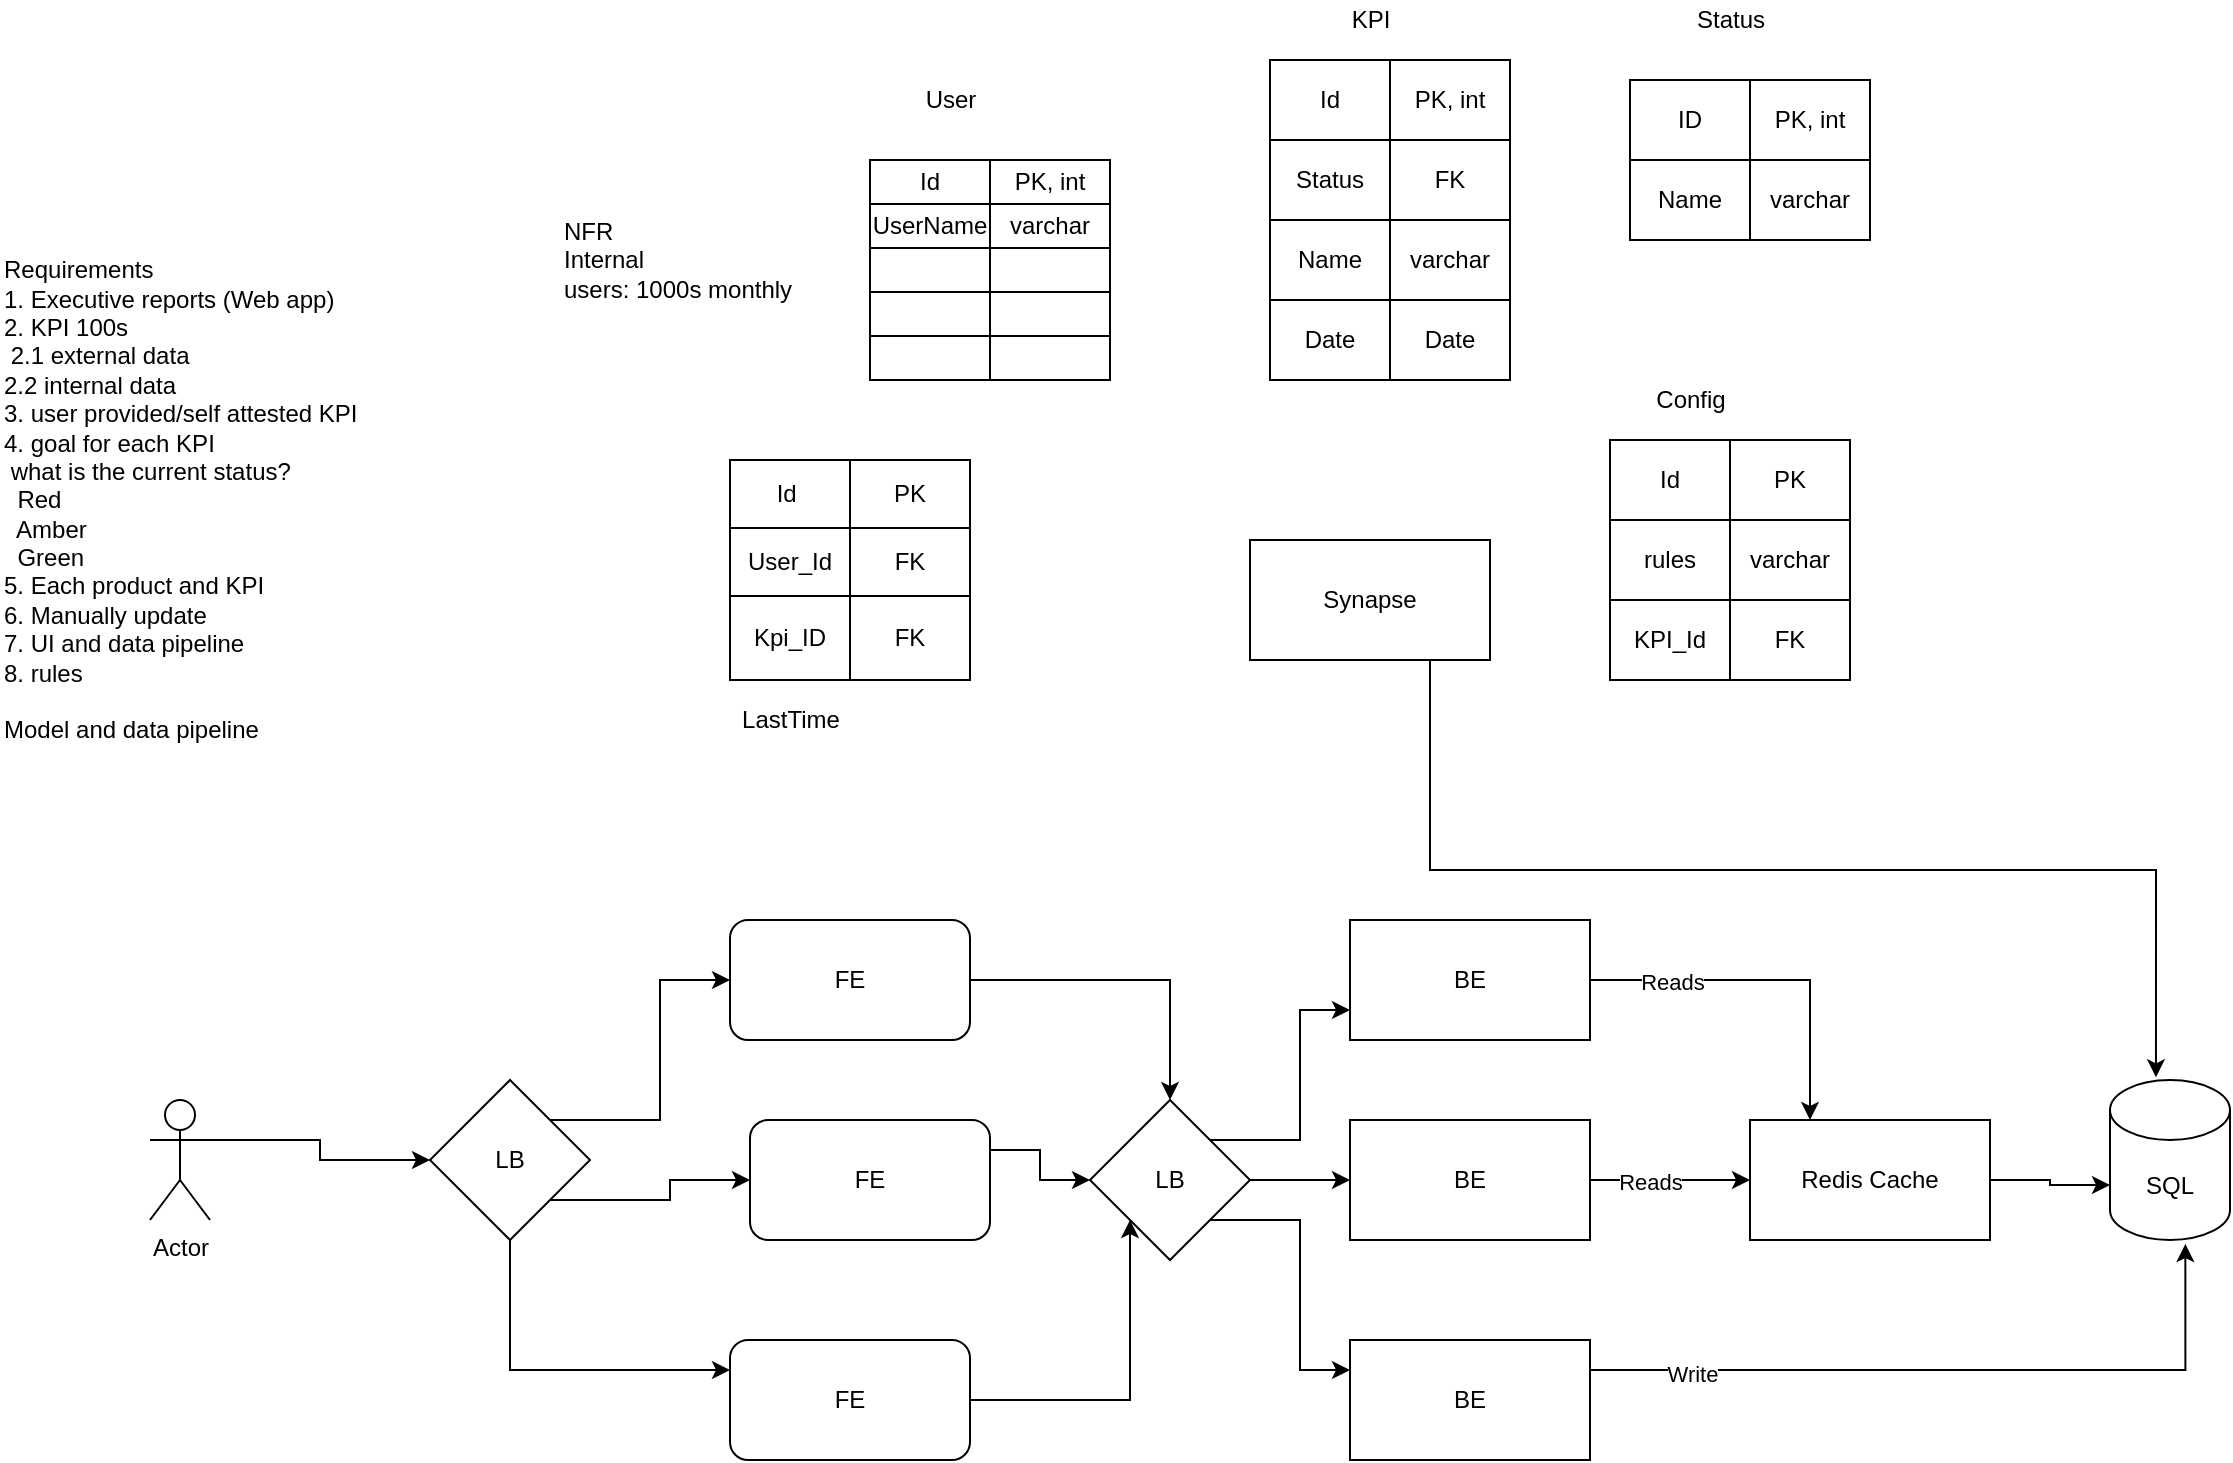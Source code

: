 <mxfile version="19.0.3" type="github">
  <diagram id="vBtYYZIa28P1xDHuWVHp" name="Page-1">
    <mxGraphModel dx="2356" dy="2033" grid="1" gridSize="10" guides="1" tooltips="1" connect="1" arrows="1" fold="1" page="1" pageScale="1" pageWidth="850" pageHeight="1100" math="0" shadow="0">
      <root>
        <mxCell id="0" />
        <mxCell id="1" parent="0" />
        <mxCell id="WFpFUzYBHLGj1T-ACH86-1" value="Requirements&lt;br&gt;1. Executive reports (Web app)&lt;br&gt;2. KPI 100s&lt;br&gt;&lt;span style=&quot;white-space: pre;&quot;&gt;	&lt;/span&gt;2.1 external data&lt;br&gt;2.2 internal data&lt;br&gt;3. user provided/self attested KPI&lt;br&gt;4. goal for each KPI&lt;br&gt;&lt;span style=&quot;white-space: pre;&quot;&gt;	&lt;/span&gt;what is the current status?&lt;br&gt;&lt;span style=&quot;white-space: pre;&quot;&gt;	&lt;/span&gt;&lt;span style=&quot;white-space: pre;&quot;&gt;	&lt;/span&gt;Red&lt;br&gt;&lt;span style=&quot;white-space: pre;&quot;&gt;	&lt;/span&gt;&lt;span style=&quot;white-space: pre;&quot;&gt;	&lt;/span&gt;Amber&lt;br&gt;&lt;span style=&quot;white-space: pre;&quot;&gt;	&lt;/span&gt;&lt;span style=&quot;white-space: pre;&quot;&gt;	&lt;/span&gt;Green&lt;br&gt;5. Each product and KPI&lt;br&gt;6. Manually update&lt;br&gt;7. UI and data pipeline&lt;br&gt;8. rules&lt;br&gt;&lt;br&gt;Model and data pipeline" style="text;html=1;align=left;verticalAlign=middle;resizable=0;points=[];autosize=1;strokeColor=none;fillColor=none;" vertex="1" parent="1">
          <mxGeometry x="-35" y="-80" width="190" height="240" as="geometry" />
        </mxCell>
        <mxCell id="WFpFUzYBHLGj1T-ACH86-30" style="edgeStyle=orthogonalEdgeStyle;rounded=0;orthogonalLoop=1;jettySize=auto;html=1;exitX=1;exitY=0.333;exitDx=0;exitDy=0;exitPerimeter=0;" edge="1" parent="1" source="WFpFUzYBHLGj1T-ACH86-2" target="WFpFUzYBHLGj1T-ACH86-5">
          <mxGeometry relative="1" as="geometry" />
        </mxCell>
        <mxCell id="WFpFUzYBHLGj1T-ACH86-2" value="Actor" style="shape=umlActor;verticalLabelPosition=bottom;verticalAlign=top;html=1;outlineConnect=0;" vertex="1" parent="1">
          <mxGeometry x="40" y="340" width="30" height="60" as="geometry" />
        </mxCell>
        <mxCell id="WFpFUzYBHLGj1T-ACH86-4" value="NFR&lt;br&gt;Internal&lt;br&gt;users: 1000s monthly" style="text;html=1;align=left;verticalAlign=middle;resizable=0;points=[];autosize=1;strokeColor=none;fillColor=none;" vertex="1" parent="1">
          <mxGeometry x="245" y="-105" width="130" height="50" as="geometry" />
        </mxCell>
        <mxCell id="WFpFUzYBHLGj1T-ACH86-9" style="edgeStyle=orthogonalEdgeStyle;rounded=0;orthogonalLoop=1;jettySize=auto;html=1;exitX=1;exitY=0;exitDx=0;exitDy=0;entryX=0;entryY=0.5;entryDx=0;entryDy=0;" edge="1" parent="1" source="WFpFUzYBHLGj1T-ACH86-5" target="WFpFUzYBHLGj1T-ACH86-6">
          <mxGeometry relative="1" as="geometry" />
        </mxCell>
        <mxCell id="WFpFUzYBHLGj1T-ACH86-10" style="edgeStyle=orthogonalEdgeStyle;rounded=0;orthogonalLoop=1;jettySize=auto;html=1;exitX=1;exitY=1;exitDx=0;exitDy=0;" edge="1" parent="1" source="WFpFUzYBHLGj1T-ACH86-5" target="WFpFUzYBHLGj1T-ACH86-7">
          <mxGeometry relative="1" as="geometry" />
        </mxCell>
        <mxCell id="WFpFUzYBHLGj1T-ACH86-11" style="edgeStyle=orthogonalEdgeStyle;rounded=0;orthogonalLoop=1;jettySize=auto;html=1;exitX=0.5;exitY=1;exitDx=0;exitDy=0;entryX=0;entryY=0.25;entryDx=0;entryDy=0;" edge="1" parent="1" source="WFpFUzYBHLGj1T-ACH86-5" target="WFpFUzYBHLGj1T-ACH86-8">
          <mxGeometry relative="1" as="geometry" />
        </mxCell>
        <mxCell id="WFpFUzYBHLGj1T-ACH86-5" value="LB" style="rhombus;whiteSpace=wrap;html=1;" vertex="1" parent="1">
          <mxGeometry x="180" y="330" width="80" height="80" as="geometry" />
        </mxCell>
        <mxCell id="WFpFUzYBHLGj1T-ACH86-21" style="edgeStyle=orthogonalEdgeStyle;rounded=0;orthogonalLoop=1;jettySize=auto;html=1;exitX=1;exitY=0.5;exitDx=0;exitDy=0;" edge="1" parent="1" source="WFpFUzYBHLGj1T-ACH86-6" target="WFpFUzYBHLGj1T-ACH86-13">
          <mxGeometry relative="1" as="geometry" />
        </mxCell>
        <mxCell id="WFpFUzYBHLGj1T-ACH86-6" value="FE" style="rounded=1;whiteSpace=wrap;html=1;" vertex="1" parent="1">
          <mxGeometry x="330" y="250" width="120" height="60" as="geometry" />
        </mxCell>
        <mxCell id="WFpFUzYBHLGj1T-ACH86-18" style="edgeStyle=orthogonalEdgeStyle;rounded=0;orthogonalLoop=1;jettySize=auto;html=1;exitX=1;exitY=0.25;exitDx=0;exitDy=0;" edge="1" parent="1" source="WFpFUzYBHLGj1T-ACH86-7" target="WFpFUzYBHLGj1T-ACH86-13">
          <mxGeometry relative="1" as="geometry" />
        </mxCell>
        <mxCell id="WFpFUzYBHLGj1T-ACH86-7" value="FE" style="rounded=1;whiteSpace=wrap;html=1;" vertex="1" parent="1">
          <mxGeometry x="340" y="350" width="120" height="60" as="geometry" />
        </mxCell>
        <mxCell id="WFpFUzYBHLGj1T-ACH86-20" style="edgeStyle=orthogonalEdgeStyle;rounded=0;orthogonalLoop=1;jettySize=auto;html=1;exitX=1;exitY=0.5;exitDx=0;exitDy=0;entryX=0;entryY=1;entryDx=0;entryDy=0;" edge="1" parent="1" source="WFpFUzYBHLGj1T-ACH86-8" target="WFpFUzYBHLGj1T-ACH86-13">
          <mxGeometry relative="1" as="geometry" />
        </mxCell>
        <mxCell id="WFpFUzYBHLGj1T-ACH86-8" value="FE" style="rounded=1;whiteSpace=wrap;html=1;" vertex="1" parent="1">
          <mxGeometry x="330" y="460" width="120" height="60" as="geometry" />
        </mxCell>
        <mxCell id="WFpFUzYBHLGj1T-ACH86-12" value="SQL" style="shape=cylinder3;whiteSpace=wrap;html=1;boundedLbl=1;backgroundOutline=1;size=15;" vertex="1" parent="1">
          <mxGeometry x="1020" y="330" width="60" height="80" as="geometry" />
        </mxCell>
        <mxCell id="WFpFUzYBHLGj1T-ACH86-27" style="edgeStyle=orthogonalEdgeStyle;rounded=0;orthogonalLoop=1;jettySize=auto;html=1;exitX=1;exitY=0.5;exitDx=0;exitDy=0;entryX=0;entryY=0.5;entryDx=0;entryDy=0;" edge="1" parent="1" source="WFpFUzYBHLGj1T-ACH86-13" target="WFpFUzYBHLGj1T-ACH86-15">
          <mxGeometry relative="1" as="geometry" />
        </mxCell>
        <mxCell id="WFpFUzYBHLGj1T-ACH86-36" style="edgeStyle=orthogonalEdgeStyle;rounded=0;orthogonalLoop=1;jettySize=auto;html=1;exitX=1;exitY=0;exitDx=0;exitDy=0;entryX=0;entryY=0.75;entryDx=0;entryDy=0;" edge="1" parent="1" source="WFpFUzYBHLGj1T-ACH86-13" target="WFpFUzYBHLGj1T-ACH86-14">
          <mxGeometry relative="1" as="geometry" />
        </mxCell>
        <mxCell id="WFpFUzYBHLGj1T-ACH86-37" style="edgeStyle=orthogonalEdgeStyle;rounded=0;orthogonalLoop=1;jettySize=auto;html=1;exitX=1;exitY=1;exitDx=0;exitDy=0;entryX=0;entryY=0.25;entryDx=0;entryDy=0;" edge="1" parent="1" source="WFpFUzYBHLGj1T-ACH86-13" target="WFpFUzYBHLGj1T-ACH86-16">
          <mxGeometry relative="1" as="geometry" />
        </mxCell>
        <mxCell id="WFpFUzYBHLGj1T-ACH86-13" value="LB" style="rhombus;whiteSpace=wrap;html=1;" vertex="1" parent="1">
          <mxGeometry x="510" y="340" width="80" height="80" as="geometry" />
        </mxCell>
        <mxCell id="WFpFUzYBHLGj1T-ACH86-22" style="edgeStyle=orthogonalEdgeStyle;rounded=0;orthogonalLoop=1;jettySize=auto;html=1;exitX=1;exitY=0.5;exitDx=0;exitDy=0;entryX=0.25;entryY=0;entryDx=0;entryDy=0;" edge="1" parent="1" source="WFpFUzYBHLGj1T-ACH86-14" target="WFpFUzYBHLGj1T-ACH86-17">
          <mxGeometry relative="1" as="geometry" />
        </mxCell>
        <mxCell id="WFpFUzYBHLGj1T-ACH86-31" value="Reads" style="edgeLabel;html=1;align=center;verticalAlign=middle;resizable=0;points=[];" vertex="1" connectable="0" parent="WFpFUzYBHLGj1T-ACH86-22">
          <mxGeometry x="-0.552" y="-1" relative="1" as="geometry">
            <mxPoint as="offset" />
          </mxGeometry>
        </mxCell>
        <mxCell id="WFpFUzYBHLGj1T-ACH86-14" value="BE" style="rounded=0;whiteSpace=wrap;html=1;" vertex="1" parent="1">
          <mxGeometry x="640" y="250" width="120" height="60" as="geometry" />
        </mxCell>
        <mxCell id="WFpFUzYBHLGj1T-ACH86-23" style="edgeStyle=orthogonalEdgeStyle;rounded=0;orthogonalLoop=1;jettySize=auto;html=1;exitX=1;exitY=0.5;exitDx=0;exitDy=0;entryX=0;entryY=0.5;entryDx=0;entryDy=0;" edge="1" parent="1" source="WFpFUzYBHLGj1T-ACH86-15" target="WFpFUzYBHLGj1T-ACH86-17">
          <mxGeometry relative="1" as="geometry" />
        </mxCell>
        <mxCell id="WFpFUzYBHLGj1T-ACH86-35" value="Reads" style="edgeLabel;html=1;align=center;verticalAlign=middle;resizable=0;points=[];" vertex="1" connectable="0" parent="WFpFUzYBHLGj1T-ACH86-23">
          <mxGeometry x="-0.267" y="-1" relative="1" as="geometry">
            <mxPoint as="offset" />
          </mxGeometry>
        </mxCell>
        <mxCell id="WFpFUzYBHLGj1T-ACH86-15" value="BE" style="rounded=0;whiteSpace=wrap;html=1;" vertex="1" parent="1">
          <mxGeometry x="640" y="350" width="120" height="60" as="geometry" />
        </mxCell>
        <mxCell id="WFpFUzYBHLGj1T-ACH86-32" style="edgeStyle=orthogonalEdgeStyle;rounded=0;orthogonalLoop=1;jettySize=auto;html=1;exitX=1;exitY=0.25;exitDx=0;exitDy=0;entryX=0.628;entryY=1.025;entryDx=0;entryDy=0;entryPerimeter=0;" edge="1" parent="1" source="WFpFUzYBHLGj1T-ACH86-16" target="WFpFUzYBHLGj1T-ACH86-12">
          <mxGeometry relative="1" as="geometry" />
        </mxCell>
        <mxCell id="WFpFUzYBHLGj1T-ACH86-34" value="Write" style="edgeLabel;html=1;align=center;verticalAlign=middle;resizable=0;points=[];" vertex="1" connectable="0" parent="WFpFUzYBHLGj1T-ACH86-32">
          <mxGeometry x="-0.721" y="-2" relative="1" as="geometry">
            <mxPoint as="offset" />
          </mxGeometry>
        </mxCell>
        <mxCell id="WFpFUzYBHLGj1T-ACH86-16" value="BE" style="rounded=0;whiteSpace=wrap;html=1;" vertex="1" parent="1">
          <mxGeometry x="640" y="460" width="120" height="60" as="geometry" />
        </mxCell>
        <mxCell id="WFpFUzYBHLGj1T-ACH86-33" style="edgeStyle=orthogonalEdgeStyle;rounded=0;orthogonalLoop=1;jettySize=auto;html=1;exitX=1;exitY=0.5;exitDx=0;exitDy=0;entryX=0;entryY=0;entryDx=0;entryDy=52.5;entryPerimeter=0;" edge="1" parent="1" source="WFpFUzYBHLGj1T-ACH86-17" target="WFpFUzYBHLGj1T-ACH86-12">
          <mxGeometry relative="1" as="geometry" />
        </mxCell>
        <mxCell id="WFpFUzYBHLGj1T-ACH86-17" value="Redis Cache" style="rounded=0;whiteSpace=wrap;html=1;" vertex="1" parent="1">
          <mxGeometry x="840" y="350" width="120" height="60" as="geometry" />
        </mxCell>
        <mxCell id="WFpFUzYBHLGj1T-ACH86-29" style="edgeStyle=orthogonalEdgeStyle;rounded=0;orthogonalLoop=1;jettySize=auto;html=1;exitX=0.75;exitY=1;exitDx=0;exitDy=0;entryX=0.383;entryY=-0.017;entryDx=0;entryDy=0;entryPerimeter=0;" edge="1" parent="1" source="WFpFUzYBHLGj1T-ACH86-28" target="WFpFUzYBHLGj1T-ACH86-12">
          <mxGeometry relative="1" as="geometry" />
        </mxCell>
        <mxCell id="WFpFUzYBHLGj1T-ACH86-28" value="Synapse" style="rounded=0;whiteSpace=wrap;html=1;" vertex="1" parent="1">
          <mxGeometry x="590" y="60" width="120" height="60" as="geometry" />
        </mxCell>
        <mxCell id="WFpFUzYBHLGj1T-ACH86-39" value="" style="shape=table;startSize=0;container=1;collapsible=0;childLayout=tableLayout;" vertex="1" parent="1">
          <mxGeometry x="400" y="-130" width="120" height="110" as="geometry" />
        </mxCell>
        <mxCell id="WFpFUzYBHLGj1T-ACH86-40" value="" style="shape=tableRow;horizontal=0;startSize=0;swimlaneHead=0;swimlaneBody=0;top=0;left=0;bottom=0;right=0;collapsible=0;dropTarget=0;fillColor=none;points=[[0,0.5],[1,0.5]];portConstraint=eastwest;" vertex="1" parent="WFpFUzYBHLGj1T-ACH86-39">
          <mxGeometry width="120" height="22" as="geometry" />
        </mxCell>
        <mxCell id="WFpFUzYBHLGj1T-ACH86-41" value="Id" style="shape=partialRectangle;html=1;whiteSpace=wrap;connectable=0;overflow=hidden;fillColor=none;top=0;left=0;bottom=0;right=0;pointerEvents=1;" vertex="1" parent="WFpFUzYBHLGj1T-ACH86-40">
          <mxGeometry width="60" height="22" as="geometry">
            <mxRectangle width="60" height="22" as="alternateBounds" />
          </mxGeometry>
        </mxCell>
        <mxCell id="WFpFUzYBHLGj1T-ACH86-42" value="PK, int" style="shape=partialRectangle;html=1;whiteSpace=wrap;connectable=0;overflow=hidden;fillColor=none;top=0;left=0;bottom=0;right=0;pointerEvents=1;" vertex="1" parent="WFpFUzYBHLGj1T-ACH86-40">
          <mxGeometry x="60" width="60" height="22" as="geometry">
            <mxRectangle width="60" height="22" as="alternateBounds" />
          </mxGeometry>
        </mxCell>
        <mxCell id="WFpFUzYBHLGj1T-ACH86-43" value="" style="shape=tableRow;horizontal=0;startSize=0;swimlaneHead=0;swimlaneBody=0;top=0;left=0;bottom=0;right=0;collapsible=0;dropTarget=0;fillColor=none;points=[[0,0.5],[1,0.5]];portConstraint=eastwest;" vertex="1" parent="WFpFUzYBHLGj1T-ACH86-39">
          <mxGeometry y="22" width="120" height="22" as="geometry" />
        </mxCell>
        <mxCell id="WFpFUzYBHLGj1T-ACH86-44" value="UserName" style="shape=partialRectangle;html=1;whiteSpace=wrap;connectable=0;overflow=hidden;fillColor=none;top=0;left=0;bottom=0;right=0;pointerEvents=1;" vertex="1" parent="WFpFUzYBHLGj1T-ACH86-43">
          <mxGeometry width="60" height="22" as="geometry">
            <mxRectangle width="60" height="22" as="alternateBounds" />
          </mxGeometry>
        </mxCell>
        <mxCell id="WFpFUzYBHLGj1T-ACH86-45" value="varchar" style="shape=partialRectangle;html=1;whiteSpace=wrap;connectable=0;overflow=hidden;fillColor=none;top=0;left=0;bottom=0;right=0;pointerEvents=1;" vertex="1" parent="WFpFUzYBHLGj1T-ACH86-43">
          <mxGeometry x="60" width="60" height="22" as="geometry">
            <mxRectangle width="60" height="22" as="alternateBounds" />
          </mxGeometry>
        </mxCell>
        <mxCell id="WFpFUzYBHLGj1T-ACH86-46" value="" style="shape=tableRow;horizontal=0;startSize=0;swimlaneHead=0;swimlaneBody=0;top=0;left=0;bottom=0;right=0;collapsible=0;dropTarget=0;fillColor=none;points=[[0,0.5],[1,0.5]];portConstraint=eastwest;" vertex="1" parent="WFpFUzYBHLGj1T-ACH86-39">
          <mxGeometry y="44" width="120" height="22" as="geometry" />
        </mxCell>
        <mxCell id="WFpFUzYBHLGj1T-ACH86-47" value="" style="shape=partialRectangle;html=1;whiteSpace=wrap;connectable=0;overflow=hidden;fillColor=none;top=0;left=0;bottom=0;right=0;pointerEvents=1;" vertex="1" parent="WFpFUzYBHLGj1T-ACH86-46">
          <mxGeometry width="60" height="22" as="geometry">
            <mxRectangle width="60" height="22" as="alternateBounds" />
          </mxGeometry>
        </mxCell>
        <mxCell id="WFpFUzYBHLGj1T-ACH86-48" value="" style="shape=partialRectangle;html=1;whiteSpace=wrap;connectable=0;overflow=hidden;fillColor=none;top=0;left=0;bottom=0;right=0;pointerEvents=1;" vertex="1" parent="WFpFUzYBHLGj1T-ACH86-46">
          <mxGeometry x="60" width="60" height="22" as="geometry">
            <mxRectangle width="60" height="22" as="alternateBounds" />
          </mxGeometry>
        </mxCell>
        <mxCell id="WFpFUzYBHLGj1T-ACH86-49" value="" style="shape=tableRow;horizontal=0;startSize=0;swimlaneHead=0;swimlaneBody=0;top=0;left=0;bottom=0;right=0;collapsible=0;dropTarget=0;fillColor=none;points=[[0,0.5],[1,0.5]];portConstraint=eastwest;" vertex="1" parent="WFpFUzYBHLGj1T-ACH86-39">
          <mxGeometry y="66" width="120" height="22" as="geometry" />
        </mxCell>
        <mxCell id="WFpFUzYBHLGj1T-ACH86-50" value="" style="shape=partialRectangle;html=1;whiteSpace=wrap;connectable=0;overflow=hidden;fillColor=none;top=0;left=0;bottom=0;right=0;pointerEvents=1;" vertex="1" parent="WFpFUzYBHLGj1T-ACH86-49">
          <mxGeometry width="60" height="22" as="geometry">
            <mxRectangle width="60" height="22" as="alternateBounds" />
          </mxGeometry>
        </mxCell>
        <mxCell id="WFpFUzYBHLGj1T-ACH86-51" value="" style="shape=partialRectangle;html=1;whiteSpace=wrap;connectable=0;overflow=hidden;fillColor=none;top=0;left=0;bottom=0;right=0;pointerEvents=1;" vertex="1" parent="WFpFUzYBHLGj1T-ACH86-49">
          <mxGeometry x="60" width="60" height="22" as="geometry">
            <mxRectangle width="60" height="22" as="alternateBounds" />
          </mxGeometry>
        </mxCell>
        <mxCell id="WFpFUzYBHLGj1T-ACH86-52" value="" style="shape=tableRow;horizontal=0;startSize=0;swimlaneHead=0;swimlaneBody=0;top=0;left=0;bottom=0;right=0;collapsible=0;dropTarget=0;fillColor=none;points=[[0,0.5],[1,0.5]];portConstraint=eastwest;" vertex="1" parent="WFpFUzYBHLGj1T-ACH86-39">
          <mxGeometry y="88" width="120" height="22" as="geometry" />
        </mxCell>
        <mxCell id="WFpFUzYBHLGj1T-ACH86-53" value="" style="shape=partialRectangle;html=1;whiteSpace=wrap;connectable=0;overflow=hidden;fillColor=none;top=0;left=0;bottom=0;right=0;pointerEvents=1;" vertex="1" parent="WFpFUzYBHLGj1T-ACH86-52">
          <mxGeometry width="60" height="22" as="geometry">
            <mxRectangle width="60" height="22" as="alternateBounds" />
          </mxGeometry>
        </mxCell>
        <mxCell id="WFpFUzYBHLGj1T-ACH86-54" value="" style="shape=partialRectangle;html=1;whiteSpace=wrap;connectable=0;overflow=hidden;fillColor=none;top=0;left=0;bottom=0;right=0;pointerEvents=1;" vertex="1" parent="WFpFUzYBHLGj1T-ACH86-52">
          <mxGeometry x="60" width="60" height="22" as="geometry">
            <mxRectangle width="60" height="22" as="alternateBounds" />
          </mxGeometry>
        </mxCell>
        <mxCell id="WFpFUzYBHLGj1T-ACH86-55" value="User" style="text;html=1;align=center;verticalAlign=middle;resizable=0;points=[];autosize=1;strokeColor=none;fillColor=none;" vertex="1" parent="1">
          <mxGeometry x="420" y="-170" width="40" height="20" as="geometry" />
        </mxCell>
        <mxCell id="WFpFUzYBHLGj1T-ACH86-56" value="" style="shape=table;startSize=0;container=1;collapsible=0;childLayout=tableLayout;" vertex="1" parent="1">
          <mxGeometry x="600" y="-180" width="120" height="160" as="geometry" />
        </mxCell>
        <mxCell id="WFpFUzYBHLGj1T-ACH86-57" value="" style="shape=tableRow;horizontal=0;startSize=0;swimlaneHead=0;swimlaneBody=0;top=0;left=0;bottom=0;right=0;collapsible=0;dropTarget=0;fillColor=none;points=[[0,0.5],[1,0.5]];portConstraint=eastwest;" vertex="1" parent="WFpFUzYBHLGj1T-ACH86-56">
          <mxGeometry width="120" height="40" as="geometry" />
        </mxCell>
        <mxCell id="WFpFUzYBHLGj1T-ACH86-58" value="Id" style="shape=partialRectangle;html=1;whiteSpace=wrap;connectable=0;overflow=hidden;fillColor=none;top=0;left=0;bottom=0;right=0;pointerEvents=1;" vertex="1" parent="WFpFUzYBHLGj1T-ACH86-57">
          <mxGeometry width="60" height="40" as="geometry">
            <mxRectangle width="60" height="40" as="alternateBounds" />
          </mxGeometry>
        </mxCell>
        <mxCell id="WFpFUzYBHLGj1T-ACH86-59" value="PK, int" style="shape=partialRectangle;html=1;whiteSpace=wrap;connectable=0;overflow=hidden;fillColor=none;top=0;left=0;bottom=0;right=0;pointerEvents=1;" vertex="1" parent="WFpFUzYBHLGj1T-ACH86-57">
          <mxGeometry x="60" width="60" height="40" as="geometry">
            <mxRectangle width="60" height="40" as="alternateBounds" />
          </mxGeometry>
        </mxCell>
        <mxCell id="WFpFUzYBHLGj1T-ACH86-60" value="" style="shape=tableRow;horizontal=0;startSize=0;swimlaneHead=0;swimlaneBody=0;top=0;left=0;bottom=0;right=0;collapsible=0;dropTarget=0;fillColor=none;points=[[0,0.5],[1,0.5]];portConstraint=eastwest;" vertex="1" parent="WFpFUzYBHLGj1T-ACH86-56">
          <mxGeometry y="40" width="120" height="40" as="geometry" />
        </mxCell>
        <mxCell id="WFpFUzYBHLGj1T-ACH86-61" value="Status" style="shape=partialRectangle;html=1;whiteSpace=wrap;connectable=0;overflow=hidden;fillColor=none;top=0;left=0;bottom=0;right=0;pointerEvents=1;" vertex="1" parent="WFpFUzYBHLGj1T-ACH86-60">
          <mxGeometry width="60" height="40" as="geometry">
            <mxRectangle width="60" height="40" as="alternateBounds" />
          </mxGeometry>
        </mxCell>
        <mxCell id="WFpFUzYBHLGj1T-ACH86-62" value="FK" style="shape=partialRectangle;html=1;whiteSpace=wrap;connectable=0;overflow=hidden;fillColor=none;top=0;left=0;bottom=0;right=0;pointerEvents=1;" vertex="1" parent="WFpFUzYBHLGj1T-ACH86-60">
          <mxGeometry x="60" width="60" height="40" as="geometry">
            <mxRectangle width="60" height="40" as="alternateBounds" />
          </mxGeometry>
        </mxCell>
        <mxCell id="WFpFUzYBHLGj1T-ACH86-63" value="" style="shape=tableRow;horizontal=0;startSize=0;swimlaneHead=0;swimlaneBody=0;top=0;left=0;bottom=0;right=0;collapsible=0;dropTarget=0;fillColor=none;points=[[0,0.5],[1,0.5]];portConstraint=eastwest;" vertex="1" parent="WFpFUzYBHLGj1T-ACH86-56">
          <mxGeometry y="80" width="120" height="40" as="geometry" />
        </mxCell>
        <mxCell id="WFpFUzYBHLGj1T-ACH86-64" value="Name" style="shape=partialRectangle;html=1;whiteSpace=wrap;connectable=0;overflow=hidden;fillColor=none;top=0;left=0;bottom=0;right=0;pointerEvents=1;" vertex="1" parent="WFpFUzYBHLGj1T-ACH86-63">
          <mxGeometry width="60" height="40" as="geometry">
            <mxRectangle width="60" height="40" as="alternateBounds" />
          </mxGeometry>
        </mxCell>
        <mxCell id="WFpFUzYBHLGj1T-ACH86-65" value="varchar" style="shape=partialRectangle;html=1;whiteSpace=wrap;connectable=0;overflow=hidden;fillColor=none;top=0;left=0;bottom=0;right=0;pointerEvents=1;" vertex="1" parent="WFpFUzYBHLGj1T-ACH86-63">
          <mxGeometry x="60" width="60" height="40" as="geometry">
            <mxRectangle width="60" height="40" as="alternateBounds" />
          </mxGeometry>
        </mxCell>
        <mxCell id="WFpFUzYBHLGj1T-ACH86-66" value="" style="shape=tableRow;horizontal=0;startSize=0;swimlaneHead=0;swimlaneBody=0;top=0;left=0;bottom=0;right=0;collapsible=0;dropTarget=0;fillColor=none;points=[[0,0.5],[1,0.5]];portConstraint=eastwest;" vertex="1" parent="WFpFUzYBHLGj1T-ACH86-56">
          <mxGeometry y="120" width="120" height="40" as="geometry" />
        </mxCell>
        <mxCell id="WFpFUzYBHLGj1T-ACH86-67" value="Date" style="shape=partialRectangle;html=1;whiteSpace=wrap;connectable=0;overflow=hidden;fillColor=none;top=0;left=0;bottom=0;right=0;pointerEvents=1;" vertex="1" parent="WFpFUzYBHLGj1T-ACH86-66">
          <mxGeometry width="60" height="40" as="geometry">
            <mxRectangle width="60" height="40" as="alternateBounds" />
          </mxGeometry>
        </mxCell>
        <mxCell id="WFpFUzYBHLGj1T-ACH86-68" value="Date" style="shape=partialRectangle;html=1;whiteSpace=wrap;connectable=0;overflow=hidden;fillColor=none;top=0;left=0;bottom=0;right=0;pointerEvents=1;" vertex="1" parent="WFpFUzYBHLGj1T-ACH86-66">
          <mxGeometry x="60" width="60" height="40" as="geometry">
            <mxRectangle width="60" height="40" as="alternateBounds" />
          </mxGeometry>
        </mxCell>
        <mxCell id="WFpFUzYBHLGj1T-ACH86-69" value="KPI" style="text;html=1;align=center;verticalAlign=middle;resizable=0;points=[];autosize=1;strokeColor=none;fillColor=none;" vertex="1" parent="1">
          <mxGeometry x="635" y="-210" width="30" height="20" as="geometry" />
        </mxCell>
        <mxCell id="WFpFUzYBHLGj1T-ACH86-70" value="" style="shape=table;startSize=0;container=1;collapsible=0;childLayout=tableLayout;" vertex="1" parent="1">
          <mxGeometry x="780" y="-170" width="120" height="80" as="geometry" />
        </mxCell>
        <mxCell id="WFpFUzYBHLGj1T-ACH86-71" value="" style="shape=tableRow;horizontal=0;startSize=0;swimlaneHead=0;swimlaneBody=0;top=0;left=0;bottom=0;right=0;collapsible=0;dropTarget=0;fillColor=none;points=[[0,0.5],[1,0.5]];portConstraint=eastwest;" vertex="1" parent="WFpFUzYBHLGj1T-ACH86-70">
          <mxGeometry width="120" height="40" as="geometry" />
        </mxCell>
        <mxCell id="WFpFUzYBHLGj1T-ACH86-72" value="ID" style="shape=partialRectangle;html=1;whiteSpace=wrap;connectable=0;overflow=hidden;fillColor=none;top=0;left=0;bottom=0;right=0;pointerEvents=1;" vertex="1" parent="WFpFUzYBHLGj1T-ACH86-71">
          <mxGeometry width="60" height="40" as="geometry">
            <mxRectangle width="60" height="40" as="alternateBounds" />
          </mxGeometry>
        </mxCell>
        <mxCell id="WFpFUzYBHLGj1T-ACH86-73" value="PK, int" style="shape=partialRectangle;html=1;whiteSpace=wrap;connectable=0;overflow=hidden;fillColor=none;top=0;left=0;bottom=0;right=0;pointerEvents=1;" vertex="1" parent="WFpFUzYBHLGj1T-ACH86-71">
          <mxGeometry x="60" width="60" height="40" as="geometry">
            <mxRectangle width="60" height="40" as="alternateBounds" />
          </mxGeometry>
        </mxCell>
        <mxCell id="WFpFUzYBHLGj1T-ACH86-74" value="" style="shape=tableRow;horizontal=0;startSize=0;swimlaneHead=0;swimlaneBody=0;top=0;left=0;bottom=0;right=0;collapsible=0;dropTarget=0;fillColor=none;points=[[0,0.5],[1,0.5]];portConstraint=eastwest;" vertex="1" parent="WFpFUzYBHLGj1T-ACH86-70">
          <mxGeometry y="40" width="120" height="40" as="geometry" />
        </mxCell>
        <mxCell id="WFpFUzYBHLGj1T-ACH86-75" value="Name" style="shape=partialRectangle;html=1;whiteSpace=wrap;connectable=0;overflow=hidden;fillColor=none;top=0;left=0;bottom=0;right=0;pointerEvents=1;" vertex="1" parent="WFpFUzYBHLGj1T-ACH86-74">
          <mxGeometry width="60" height="40" as="geometry">
            <mxRectangle width="60" height="40" as="alternateBounds" />
          </mxGeometry>
        </mxCell>
        <mxCell id="WFpFUzYBHLGj1T-ACH86-76" value="varchar" style="shape=partialRectangle;html=1;whiteSpace=wrap;connectable=0;overflow=hidden;fillColor=none;top=0;left=0;bottom=0;right=0;pointerEvents=1;" vertex="1" parent="WFpFUzYBHLGj1T-ACH86-74">
          <mxGeometry x="60" width="60" height="40" as="geometry">
            <mxRectangle width="60" height="40" as="alternateBounds" />
          </mxGeometry>
        </mxCell>
        <mxCell id="WFpFUzYBHLGj1T-ACH86-77" value="Status" style="text;html=1;align=center;verticalAlign=middle;resizable=0;points=[];autosize=1;strokeColor=none;fillColor=none;" vertex="1" parent="1">
          <mxGeometry x="805" y="-210" width="50" height="20" as="geometry" />
        </mxCell>
        <mxCell id="WFpFUzYBHLGj1T-ACH86-78" value="" style="shape=table;startSize=0;container=1;collapsible=0;childLayout=tableLayout;" vertex="1" parent="1">
          <mxGeometry x="330" y="20" width="120" height="110" as="geometry" />
        </mxCell>
        <mxCell id="WFpFUzYBHLGj1T-ACH86-79" value="" style="shape=tableRow;horizontal=0;startSize=0;swimlaneHead=0;swimlaneBody=0;top=0;left=0;bottom=0;right=0;collapsible=0;dropTarget=0;fillColor=none;points=[[0,0.5],[1,0.5]];portConstraint=eastwest;" vertex="1" parent="WFpFUzYBHLGj1T-ACH86-78">
          <mxGeometry width="120" height="34" as="geometry" />
        </mxCell>
        <mxCell id="WFpFUzYBHLGj1T-ACH86-80" value="Id&lt;span style=&quot;white-space: pre;&quot;&gt;	&lt;/span&gt;" style="shape=partialRectangle;html=1;whiteSpace=wrap;connectable=0;overflow=hidden;fillColor=none;top=0;left=0;bottom=0;right=0;pointerEvents=1;" vertex="1" parent="WFpFUzYBHLGj1T-ACH86-79">
          <mxGeometry width="60" height="34" as="geometry">
            <mxRectangle width="60" height="34" as="alternateBounds" />
          </mxGeometry>
        </mxCell>
        <mxCell id="WFpFUzYBHLGj1T-ACH86-81" value="PK" style="shape=partialRectangle;html=1;whiteSpace=wrap;connectable=0;overflow=hidden;fillColor=none;top=0;left=0;bottom=0;right=0;pointerEvents=1;" vertex="1" parent="WFpFUzYBHLGj1T-ACH86-79">
          <mxGeometry x="60" width="60" height="34" as="geometry">
            <mxRectangle width="60" height="34" as="alternateBounds" />
          </mxGeometry>
        </mxCell>
        <mxCell id="WFpFUzYBHLGj1T-ACH86-82" value="" style="shape=tableRow;horizontal=0;startSize=0;swimlaneHead=0;swimlaneBody=0;top=0;left=0;bottom=0;right=0;collapsible=0;dropTarget=0;fillColor=none;points=[[0,0.5],[1,0.5]];portConstraint=eastwest;" vertex="1" parent="WFpFUzYBHLGj1T-ACH86-78">
          <mxGeometry y="34" width="120" height="34" as="geometry" />
        </mxCell>
        <mxCell id="WFpFUzYBHLGj1T-ACH86-83" value="User_Id" style="shape=partialRectangle;html=1;whiteSpace=wrap;connectable=0;overflow=hidden;fillColor=none;top=0;left=0;bottom=0;right=0;pointerEvents=1;" vertex="1" parent="WFpFUzYBHLGj1T-ACH86-82">
          <mxGeometry width="60" height="34" as="geometry">
            <mxRectangle width="60" height="34" as="alternateBounds" />
          </mxGeometry>
        </mxCell>
        <mxCell id="WFpFUzYBHLGj1T-ACH86-84" value="FK" style="shape=partialRectangle;html=1;whiteSpace=wrap;connectable=0;overflow=hidden;fillColor=none;top=0;left=0;bottom=0;right=0;pointerEvents=1;" vertex="1" parent="WFpFUzYBHLGj1T-ACH86-82">
          <mxGeometry x="60" width="60" height="34" as="geometry">
            <mxRectangle width="60" height="34" as="alternateBounds" />
          </mxGeometry>
        </mxCell>
        <mxCell id="WFpFUzYBHLGj1T-ACH86-85" value="" style="shape=tableRow;horizontal=0;startSize=0;swimlaneHead=0;swimlaneBody=0;top=0;left=0;bottom=0;right=0;collapsible=0;dropTarget=0;fillColor=none;points=[[0,0.5],[1,0.5]];portConstraint=eastwest;" vertex="1" parent="WFpFUzYBHLGj1T-ACH86-78">
          <mxGeometry y="68" width="120" height="42" as="geometry" />
        </mxCell>
        <mxCell id="WFpFUzYBHLGj1T-ACH86-86" value="Kpi_ID" style="shape=partialRectangle;html=1;whiteSpace=wrap;connectable=0;overflow=hidden;fillColor=none;top=0;left=0;bottom=0;right=0;pointerEvents=1;" vertex="1" parent="WFpFUzYBHLGj1T-ACH86-85">
          <mxGeometry width="60" height="42" as="geometry">
            <mxRectangle width="60" height="42" as="alternateBounds" />
          </mxGeometry>
        </mxCell>
        <mxCell id="WFpFUzYBHLGj1T-ACH86-87" value="FK" style="shape=partialRectangle;html=1;whiteSpace=wrap;connectable=0;overflow=hidden;fillColor=none;top=0;left=0;bottom=0;right=0;pointerEvents=1;" vertex="1" parent="WFpFUzYBHLGj1T-ACH86-85">
          <mxGeometry x="60" width="60" height="42" as="geometry">
            <mxRectangle width="60" height="42" as="alternateBounds" />
          </mxGeometry>
        </mxCell>
        <mxCell id="WFpFUzYBHLGj1T-ACH86-88" value="LastTime" style="text;html=1;align=center;verticalAlign=middle;resizable=0;points=[];autosize=1;strokeColor=none;fillColor=none;" vertex="1" parent="1">
          <mxGeometry x="330" y="140" width="60" height="20" as="geometry" />
        </mxCell>
        <mxCell id="WFpFUzYBHLGj1T-ACH86-89" value="" style="shape=table;startSize=0;container=1;collapsible=0;childLayout=tableLayout;" vertex="1" parent="1">
          <mxGeometry x="770" y="10" width="120" height="120" as="geometry" />
        </mxCell>
        <mxCell id="WFpFUzYBHLGj1T-ACH86-90" value="" style="shape=tableRow;horizontal=0;startSize=0;swimlaneHead=0;swimlaneBody=0;top=0;left=0;bottom=0;right=0;collapsible=0;dropTarget=0;fillColor=none;points=[[0,0.5],[1,0.5]];portConstraint=eastwest;" vertex="1" parent="WFpFUzYBHLGj1T-ACH86-89">
          <mxGeometry width="120" height="40" as="geometry" />
        </mxCell>
        <mxCell id="WFpFUzYBHLGj1T-ACH86-91" value="Id" style="shape=partialRectangle;html=1;whiteSpace=wrap;connectable=0;overflow=hidden;fillColor=none;top=0;left=0;bottom=0;right=0;pointerEvents=1;" vertex="1" parent="WFpFUzYBHLGj1T-ACH86-90">
          <mxGeometry width="60" height="40" as="geometry">
            <mxRectangle width="60" height="40" as="alternateBounds" />
          </mxGeometry>
        </mxCell>
        <mxCell id="WFpFUzYBHLGj1T-ACH86-92" value="PK" style="shape=partialRectangle;html=1;whiteSpace=wrap;connectable=0;overflow=hidden;fillColor=none;top=0;left=0;bottom=0;right=0;pointerEvents=1;" vertex="1" parent="WFpFUzYBHLGj1T-ACH86-90">
          <mxGeometry x="60" width="60" height="40" as="geometry">
            <mxRectangle width="60" height="40" as="alternateBounds" />
          </mxGeometry>
        </mxCell>
        <mxCell id="WFpFUzYBHLGj1T-ACH86-93" value="" style="shape=tableRow;horizontal=0;startSize=0;swimlaneHead=0;swimlaneBody=0;top=0;left=0;bottom=0;right=0;collapsible=0;dropTarget=0;fillColor=none;points=[[0,0.5],[1,0.5]];portConstraint=eastwest;" vertex="1" parent="WFpFUzYBHLGj1T-ACH86-89">
          <mxGeometry y="40" width="120" height="40" as="geometry" />
        </mxCell>
        <mxCell id="WFpFUzYBHLGj1T-ACH86-94" value="rules" style="shape=partialRectangle;html=1;whiteSpace=wrap;connectable=0;overflow=hidden;fillColor=none;top=0;left=0;bottom=0;right=0;pointerEvents=1;" vertex="1" parent="WFpFUzYBHLGj1T-ACH86-93">
          <mxGeometry width="60" height="40" as="geometry">
            <mxRectangle width="60" height="40" as="alternateBounds" />
          </mxGeometry>
        </mxCell>
        <mxCell id="WFpFUzYBHLGj1T-ACH86-95" value="varchar" style="shape=partialRectangle;html=1;whiteSpace=wrap;connectable=0;overflow=hidden;fillColor=none;top=0;left=0;bottom=0;right=0;pointerEvents=1;" vertex="1" parent="WFpFUzYBHLGj1T-ACH86-93">
          <mxGeometry x="60" width="60" height="40" as="geometry">
            <mxRectangle width="60" height="40" as="alternateBounds" />
          </mxGeometry>
        </mxCell>
        <mxCell id="WFpFUzYBHLGj1T-ACH86-96" value="" style="shape=tableRow;horizontal=0;startSize=0;swimlaneHead=0;swimlaneBody=0;top=0;left=0;bottom=0;right=0;collapsible=0;dropTarget=0;fillColor=none;points=[[0,0.5],[1,0.5]];portConstraint=eastwest;" vertex="1" parent="WFpFUzYBHLGj1T-ACH86-89">
          <mxGeometry y="80" width="120" height="40" as="geometry" />
        </mxCell>
        <mxCell id="WFpFUzYBHLGj1T-ACH86-97" value="KPI_Id" style="shape=partialRectangle;html=1;whiteSpace=wrap;connectable=0;overflow=hidden;fillColor=none;top=0;left=0;bottom=0;right=0;pointerEvents=1;" vertex="1" parent="WFpFUzYBHLGj1T-ACH86-96">
          <mxGeometry width="60" height="40" as="geometry">
            <mxRectangle width="60" height="40" as="alternateBounds" />
          </mxGeometry>
        </mxCell>
        <mxCell id="WFpFUzYBHLGj1T-ACH86-98" value="FK" style="shape=partialRectangle;html=1;whiteSpace=wrap;connectable=0;overflow=hidden;fillColor=none;top=0;left=0;bottom=0;right=0;pointerEvents=1;" vertex="1" parent="WFpFUzYBHLGj1T-ACH86-96">
          <mxGeometry x="60" width="60" height="40" as="geometry">
            <mxRectangle width="60" height="40" as="alternateBounds" />
          </mxGeometry>
        </mxCell>
        <mxCell id="WFpFUzYBHLGj1T-ACH86-99" value="Config" style="text;html=1;align=center;verticalAlign=middle;resizable=0;points=[];autosize=1;strokeColor=none;fillColor=none;" vertex="1" parent="1">
          <mxGeometry x="785" y="-20" width="50" height="20" as="geometry" />
        </mxCell>
      </root>
    </mxGraphModel>
  </diagram>
</mxfile>
